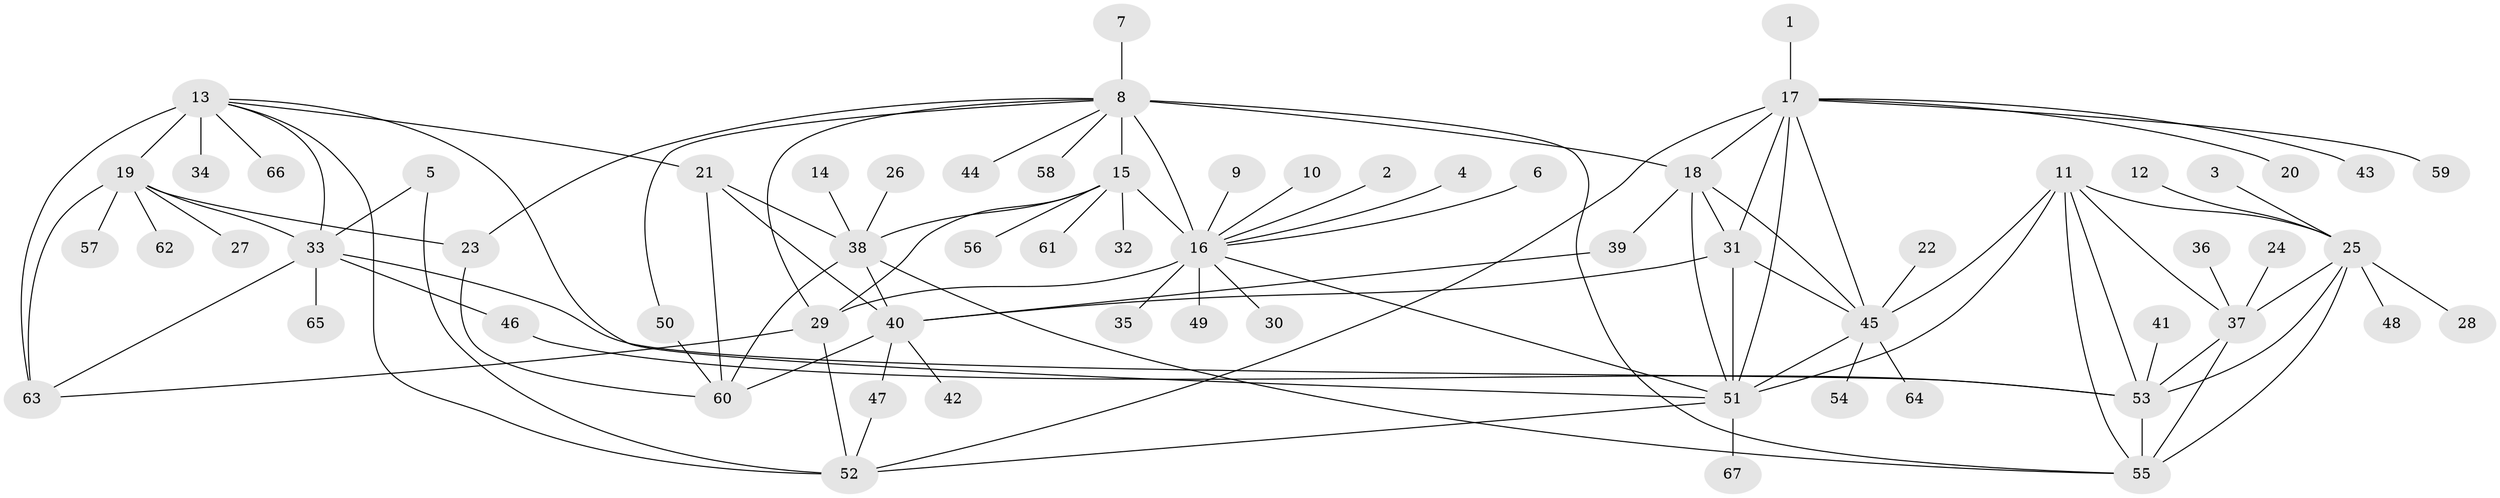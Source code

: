 // original degree distribution, {9: 0.06060606060606061, 10: 0.030303030303030304, 11: 0.03787878787878788, 6: 0.030303030303030304, 7: 0.030303030303030304, 8: 0.022727272727272728, 5: 0.007575757575757576, 14: 0.007575757575757576, 1: 0.5984848484848485, 3: 0.05303030303030303, 4: 0.015151515151515152, 2: 0.10606060606060606}
// Generated by graph-tools (version 1.1) at 2025/37/03/04/25 23:37:39]
// undirected, 67 vertices, 105 edges
graph export_dot {
  node [color=gray90,style=filled];
  1;
  2;
  3;
  4;
  5;
  6;
  7;
  8;
  9;
  10;
  11;
  12;
  13;
  14;
  15;
  16;
  17;
  18;
  19;
  20;
  21;
  22;
  23;
  24;
  25;
  26;
  27;
  28;
  29;
  30;
  31;
  32;
  33;
  34;
  35;
  36;
  37;
  38;
  39;
  40;
  41;
  42;
  43;
  44;
  45;
  46;
  47;
  48;
  49;
  50;
  51;
  52;
  53;
  54;
  55;
  56;
  57;
  58;
  59;
  60;
  61;
  62;
  63;
  64;
  65;
  66;
  67;
  1 -- 17 [weight=1.0];
  2 -- 16 [weight=1.0];
  3 -- 25 [weight=1.0];
  4 -- 16 [weight=1.0];
  5 -- 33 [weight=1.0];
  5 -- 52 [weight=1.0];
  6 -- 16 [weight=1.0];
  7 -- 8 [weight=1.0];
  8 -- 15 [weight=2.0];
  8 -- 16 [weight=2.0];
  8 -- 18 [weight=1.0];
  8 -- 23 [weight=1.0];
  8 -- 29 [weight=1.0];
  8 -- 44 [weight=1.0];
  8 -- 50 [weight=1.0];
  8 -- 55 [weight=1.0];
  8 -- 58 [weight=1.0];
  9 -- 16 [weight=1.0];
  10 -- 16 [weight=1.0];
  11 -- 25 [weight=1.0];
  11 -- 37 [weight=1.0];
  11 -- 45 [weight=1.0];
  11 -- 51 [weight=1.0];
  11 -- 53 [weight=1.0];
  11 -- 55 [weight=2.0];
  12 -- 25 [weight=1.0];
  13 -- 19 [weight=4.0];
  13 -- 21 [weight=1.0];
  13 -- 33 [weight=2.0];
  13 -- 34 [weight=1.0];
  13 -- 51 [weight=1.0];
  13 -- 52 [weight=1.0];
  13 -- 63 [weight=2.0];
  13 -- 66 [weight=1.0];
  14 -- 38 [weight=1.0];
  15 -- 16 [weight=4.0];
  15 -- 29 [weight=2.0];
  15 -- 32 [weight=1.0];
  15 -- 38 [weight=1.0];
  15 -- 56 [weight=1.0];
  15 -- 61 [weight=1.0];
  16 -- 29 [weight=2.0];
  16 -- 30 [weight=1.0];
  16 -- 35 [weight=1.0];
  16 -- 49 [weight=1.0];
  16 -- 51 [weight=1.0];
  17 -- 18 [weight=2.0];
  17 -- 20 [weight=1.0];
  17 -- 31 [weight=2.0];
  17 -- 43 [weight=1.0];
  17 -- 45 [weight=2.0];
  17 -- 51 [weight=2.0];
  17 -- 52 [weight=1.0];
  17 -- 59 [weight=1.0];
  18 -- 31 [weight=1.0];
  18 -- 39 [weight=1.0];
  18 -- 45 [weight=1.0];
  18 -- 51 [weight=1.0];
  19 -- 23 [weight=1.0];
  19 -- 27 [weight=1.0];
  19 -- 33 [weight=2.0];
  19 -- 57 [weight=1.0];
  19 -- 62 [weight=1.0];
  19 -- 63 [weight=2.0];
  21 -- 38 [weight=4.0];
  21 -- 40 [weight=2.0];
  21 -- 60 [weight=2.0];
  22 -- 45 [weight=1.0];
  23 -- 60 [weight=1.0];
  24 -- 37 [weight=1.0];
  25 -- 28 [weight=1.0];
  25 -- 37 [weight=1.0];
  25 -- 48 [weight=1.0];
  25 -- 53 [weight=1.0];
  25 -- 55 [weight=2.0];
  26 -- 38 [weight=1.0];
  29 -- 52 [weight=1.0];
  29 -- 63 [weight=1.0];
  31 -- 40 [weight=1.0];
  31 -- 45 [weight=1.0];
  31 -- 51 [weight=1.0];
  33 -- 46 [weight=1.0];
  33 -- 53 [weight=1.0];
  33 -- 63 [weight=1.0];
  33 -- 65 [weight=1.0];
  36 -- 37 [weight=1.0];
  37 -- 53 [weight=1.0];
  37 -- 55 [weight=2.0];
  38 -- 40 [weight=2.0];
  38 -- 55 [weight=1.0];
  38 -- 60 [weight=2.0];
  39 -- 40 [weight=1.0];
  40 -- 42 [weight=1.0];
  40 -- 47 [weight=1.0];
  40 -- 60 [weight=1.0];
  41 -- 53 [weight=1.0];
  45 -- 51 [weight=1.0];
  45 -- 54 [weight=1.0];
  45 -- 64 [weight=1.0];
  46 -- 53 [weight=1.0];
  47 -- 52 [weight=1.0];
  50 -- 60 [weight=1.0];
  51 -- 52 [weight=1.0];
  51 -- 67 [weight=1.0];
  53 -- 55 [weight=2.0];
}
